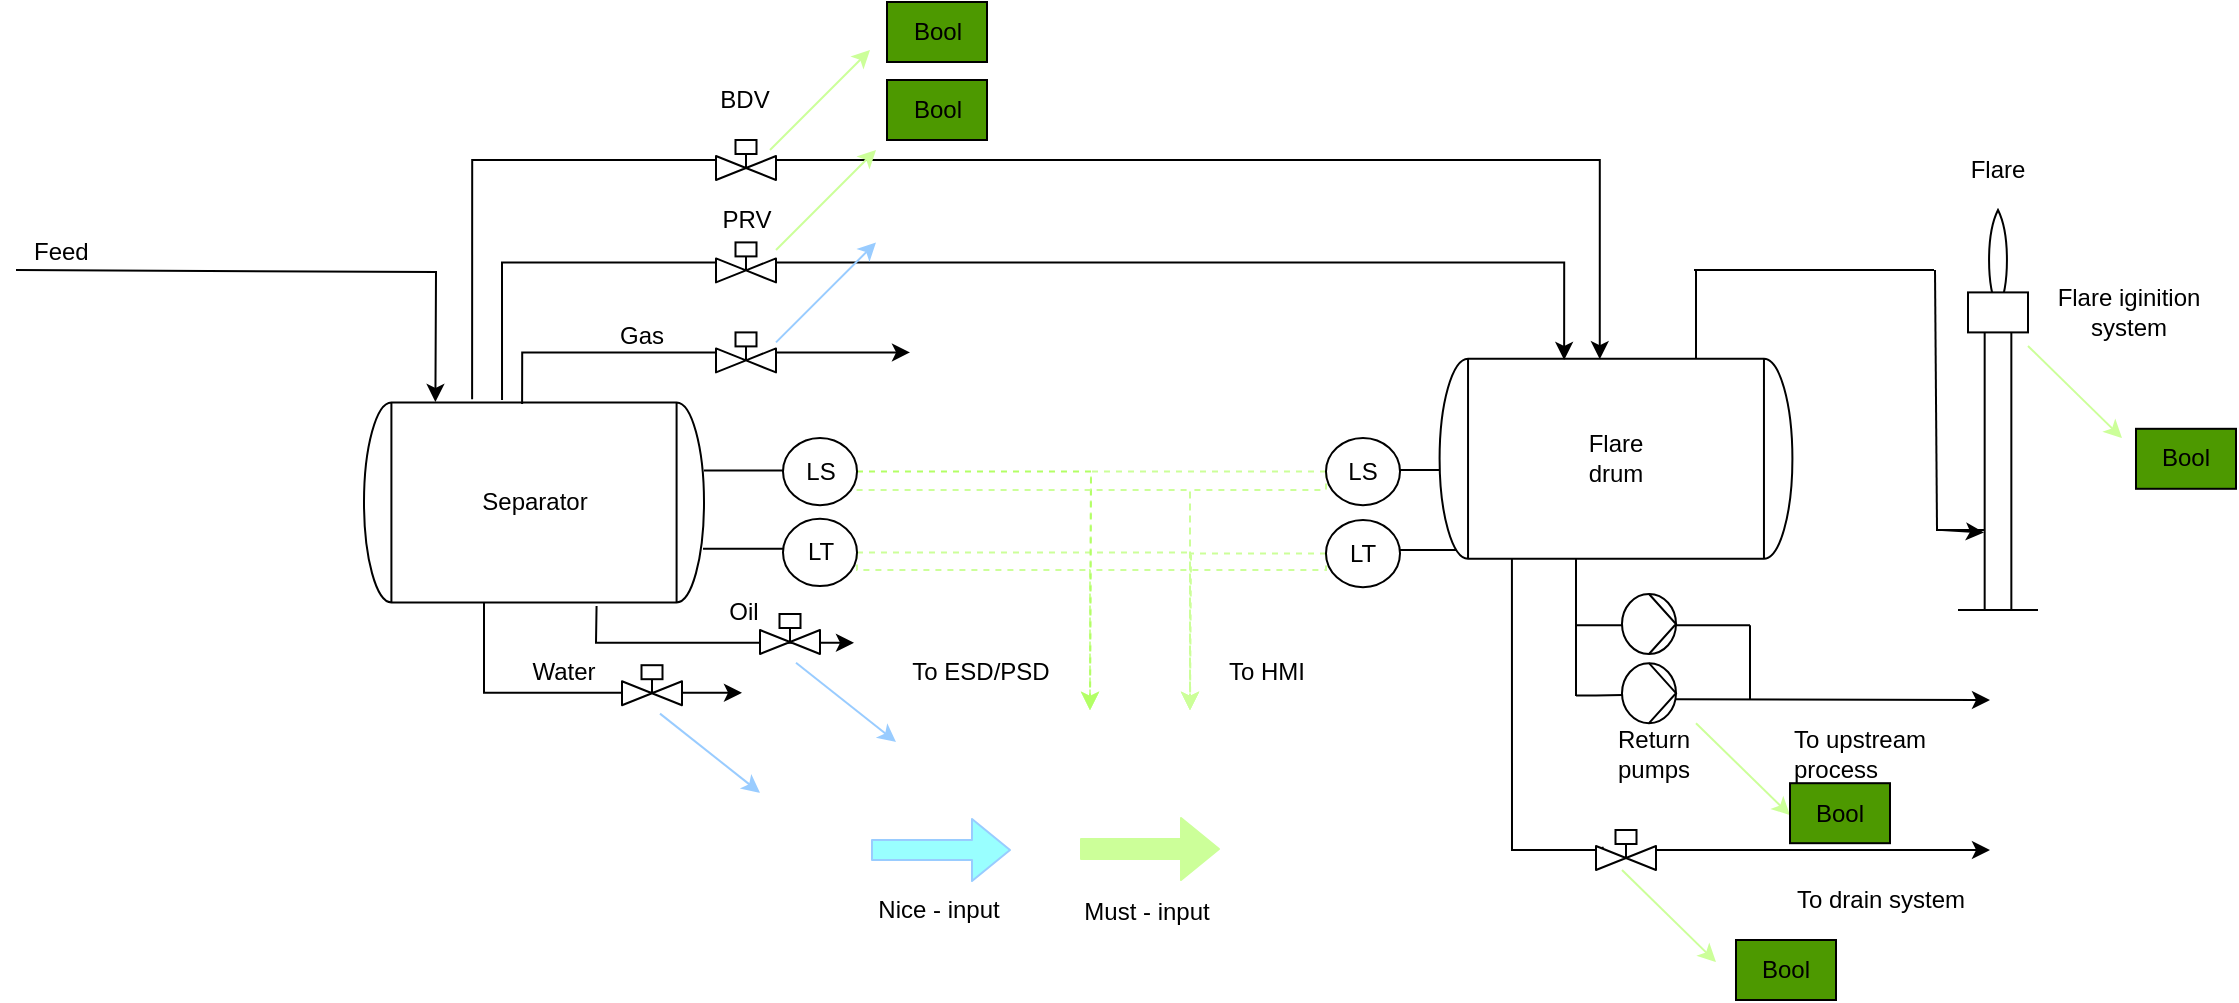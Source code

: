 <mxfile>
    <diagram id="EMuwBuVox5BvlygAPANL" name="Page-1">
        <mxGraphModel dx="2220" dy="912" grid="1" gridSize="10" guides="1" tooltips="1" connect="1" arrows="1" fold="1" page="1" pageScale="1" pageWidth="850" pageHeight="1100" math="0" shadow="0">
            <root>
                <mxCell id="0"/>
                <mxCell id="1" parent="0"/>
                <mxCell id="2" value="" style="endArrow=none;html=1;rounded=0;" edge="1" parent="1">
                    <mxGeometry width="50" height="50" relative="1" as="geometry">
                        <mxPoint x="214" y="434.3" as="sourcePoint"/>
                        <mxPoint x="254" y="434.3" as="targetPoint"/>
                    </mxGeometry>
                </mxCell>
                <mxCell id="3" value="" style="endArrow=none;html=1;rounded=0;" edge="1" parent="1">
                    <mxGeometry width="50" height="50" relative="1" as="geometry">
                        <mxPoint x="555" y="434" as="sourcePoint"/>
                        <mxPoint x="595" y="434" as="targetPoint"/>
                    </mxGeometry>
                </mxCell>
                <mxCell id="4" value="" style="endArrow=none;html=1;rounded=0;" edge="1" parent="1">
                    <mxGeometry width="50" height="50" relative="1" as="geometry">
                        <mxPoint x="555" y="474" as="sourcePoint"/>
                        <mxPoint x="595" y="474" as="targetPoint"/>
                    </mxGeometry>
                </mxCell>
                <mxCell id="5" value="" style="endArrow=none;html=1;rounded=0;" edge="1" parent="1">
                    <mxGeometry width="50" height="50" relative="1" as="geometry">
                        <mxPoint x="830" y="464" as="sourcePoint"/>
                        <mxPoint x="859.0" y="464" as="targetPoint"/>
                    </mxGeometry>
                </mxCell>
                <mxCell id="6" value="Flare" style="text;html=1;strokeColor=none;fillColor=none;align=center;verticalAlign=middle;whiteSpace=wrap;rounded=0;" vertex="1" parent="1">
                    <mxGeometry x="831" y="269" width="60" height="30" as="geometry"/>
                </mxCell>
                <mxCell id="7" value="Oil" style="text;html=1;strokeColor=none;fillColor=none;align=center;verticalAlign=middle;whiteSpace=wrap;rounded=0;" vertex="1" parent="1">
                    <mxGeometry x="199" y="490.4" width="70" height="30" as="geometry"/>
                </mxCell>
                <mxCell id="8" value="" style="shape=mxgraph.pid.vessels.tank;html=1;pointerEvents=1;align=center;verticalLabelPosition=bottom;verticalAlign=top;dashed=0;rotation=-90;" vertex="1" parent="1">
                    <mxGeometry x="79" y="365.2" width="100" height="170" as="geometry"/>
                </mxCell>
                <mxCell id="9" value="" style="endArrow=classic;html=1;rounded=0;exitX=-0.018;exitY=0.684;exitDx=0;exitDy=0;exitPerimeter=0;" edge="1" parent="1" source="8">
                    <mxGeometry width="50" height="50" relative="1" as="geometry">
                        <mxPoint x="167" y="504" as="sourcePoint"/>
                        <mxPoint x="289" y="520.4" as="targetPoint"/>
                        <Array as="points">
                            <mxPoint x="160" y="520.4"/>
                        </Array>
                    </mxGeometry>
                </mxCell>
                <mxCell id="10" value="" style="endArrow=classic;html=1;rounded=0;" edge="1" parent="1">
                    <mxGeometry width="50" height="50" relative="1" as="geometry">
                        <mxPoint x="104" y="500.2" as="sourcePoint"/>
                        <mxPoint x="233" y="545.4" as="targetPoint"/>
                        <Array as="points">
                            <mxPoint x="104" y="545.4"/>
                        </Array>
                    </mxGeometry>
                </mxCell>
                <mxCell id="11" value="Water" style="text;html=1;strokeColor=none;fillColor=none;align=center;verticalAlign=middle;whiteSpace=wrap;rounded=0;" vertex="1" parent="1">
                    <mxGeometry x="109" y="520.4" width="70" height="30" as="geometry"/>
                </mxCell>
                <mxCell id="12" value="" style="verticalLabelPosition=bottom;outlineConnect=0;align=center;dashed=0;html=1;verticalAlign=top;shape=mxgraph.pid.misc.gas_flare;" vertex="1" parent="1">
                    <mxGeometry x="841" y="304" width="40" height="200" as="geometry"/>
                </mxCell>
                <mxCell id="13" value="" style="endArrow=none;html=1;rounded=0;" edge="1" parent="1">
                    <mxGeometry width="50" height="50" relative="1" as="geometry">
                        <mxPoint x="650" y="547" as="sourcePoint"/>
                        <mxPoint x="650" y="477" as="targetPoint"/>
                    </mxGeometry>
                </mxCell>
                <mxCell id="14" value="" style="endArrow=none;html=1;rounded=0;" edge="1" parent="1">
                    <mxGeometry width="50" height="50" relative="1" as="geometry">
                        <mxPoint x="650" y="546.8" as="sourcePoint"/>
                        <mxPoint x="680" y="546.4" as="targetPoint"/>
                        <Array as="points">
                            <mxPoint x="660" y="546.8"/>
                        </Array>
                    </mxGeometry>
                </mxCell>
                <mxCell id="15" value="" style="shape=mxgraph.pid.pumps_-_iso.pump_(liquid);html=1;pointerEvents=1;align=center;verticalLabelPosition=bottom;verticalAlign=top;dashed=0;" vertex="1" parent="1">
                    <mxGeometry x="673" y="530.6" width="27" height="30" as="geometry"/>
                </mxCell>
                <mxCell id="16" value="" style="endArrow=classic;html=1;rounded=0;exitX=1;exitY=0.5;exitDx=0;exitDy=0;exitPerimeter=0;" edge="1" parent="1">
                    <mxGeometry width="50" height="50" relative="1" as="geometry">
                        <mxPoint x="700" y="548.6" as="sourcePoint"/>
                        <mxPoint x="857" y="549" as="targetPoint"/>
                    </mxGeometry>
                </mxCell>
                <mxCell id="17" value="To upstream process" style="text;html=1;strokeColor=none;fillColor=none;align=left;verticalAlign=middle;whiteSpace=wrap;rounded=0;" vertex="1" parent="1">
                    <mxGeometry x="757" y="560.6" width="104" height="30" as="geometry"/>
                </mxCell>
                <mxCell id="18" value="" style="endArrow=none;html=1;rounded=0;" edge="1" parent="1">
                    <mxGeometry width="50" height="50" relative="1" as="geometry">
                        <mxPoint x="710" y="384" as="sourcePoint"/>
                        <mxPoint x="710" y="334" as="targetPoint"/>
                    </mxGeometry>
                </mxCell>
                <mxCell id="19" value="" style="shape=mxgraph.pid.vessels.tank;html=1;pointerEvents=1;align=center;verticalLabelPosition=bottom;verticalAlign=top;dashed=0;rotation=-90;" vertex="1" parent="1">
                    <mxGeometry x="620" y="340.2" width="100" height="176.4" as="geometry"/>
                </mxCell>
                <mxCell id="20" value="" style="endArrow=none;html=1;rounded=0;" edge="1" parent="1">
                    <mxGeometry width="50" height="50" relative="1" as="geometry">
                        <mxPoint x="709" y="334" as="sourcePoint"/>
                        <mxPoint x="829" y="334" as="targetPoint"/>
                    </mxGeometry>
                </mxCell>
                <mxCell id="21" value="" style="endArrow=none;html=1;rounded=0;" edge="1" parent="1">
                    <mxGeometry width="50" height="50" relative="1" as="geometry">
                        <mxPoint x="830.5" y="464" as="sourcePoint"/>
                        <mxPoint x="829.5" y="334" as="targetPoint"/>
                    </mxGeometry>
                </mxCell>
                <mxCell id="22" value="Flare drum" style="text;html=1;strokeColor=none;fillColor=none;align=center;verticalAlign=middle;whiteSpace=wrap;rounded=0;" vertex="1" parent="1">
                    <mxGeometry x="641" y="413.4" width="58" height="30" as="geometry"/>
                </mxCell>
                <mxCell id="23" value="Return pumps" style="text;html=1;strokeColor=none;fillColor=none;align=center;verticalAlign=middle;whiteSpace=wrap;rounded=0;" vertex="1" parent="1">
                    <mxGeometry x="660" y="560.6" width="58" height="30" as="geometry"/>
                </mxCell>
                <mxCell id="24" value="Gas" style="text;html=1;strokeColor=none;fillColor=none;align=left;verticalAlign=middle;whiteSpace=wrap;rounded=0;" vertex="1" parent="1">
                    <mxGeometry x="170" y="358.4" width="40" height="16.8" as="geometry"/>
                </mxCell>
                <mxCell id="25" style="edgeStyle=orthogonalEdgeStyle;rounded=0;html=1;entryX=0.994;entryY=0.353;entryDx=0;entryDy=0;entryPerimeter=0;endArrow=classic;endFill=1;" edge="1" parent="1" source="27" target="19">
                    <mxGeometry relative="1" as="geometry"/>
                </mxCell>
                <mxCell id="26" style="edgeStyle=orthogonalEdgeStyle;rounded=0;html=1;entryX=1.012;entryY=0.406;entryDx=0;entryDy=0;entryPerimeter=0;endArrow=none;endFill=0;" edge="1" parent="1" source="27" target="8">
                    <mxGeometry relative="1" as="geometry"/>
                </mxCell>
                <mxCell id="27" value="" style="verticalLabelPosition=bottom;align=center;html=1;verticalAlign=top;pointerEvents=1;dashed=0;shape=mxgraph.pid2valves.valve;valveType=gate;actuator=powered" vertex="1" parent="1">
                    <mxGeometry x="220" y="320.2" width="30" height="20" as="geometry"/>
                </mxCell>
                <mxCell id="28" value="" style="part=1;strokeColor=none;fillColor=none;fontStyle=1;fontSize=14;" vertex="1" parent="27">
                    <mxGeometry x="9.75" width="10.5" height="7" as="geometry"/>
                </mxCell>
                <mxCell id="29" value="" style="verticalLabelPosition=bottom;align=center;html=1;verticalAlign=top;pointerEvents=1;dashed=0;shape=mxgraph.pid2valves.valve;valveType=gate;actuator=powered" vertex="1" parent="1">
                    <mxGeometry x="242" y="506" width="30" height="20" as="geometry"/>
                </mxCell>
                <mxCell id="30" value="" style="part=1;strokeColor=none;fillColor=none;fontStyle=1;fontSize=14;" vertex="1" parent="29">
                    <mxGeometry x="9.75" width="10.5" height="7" as="geometry"/>
                </mxCell>
                <mxCell id="31" value="" style="verticalLabelPosition=bottom;align=center;html=1;verticalAlign=top;pointerEvents=1;dashed=0;shape=mxgraph.pid2valves.valve;valveType=gate;actuator=powered" vertex="1" parent="1">
                    <mxGeometry x="173" y="531.6" width="30" height="20" as="geometry"/>
                </mxCell>
                <mxCell id="32" value="" style="part=1;strokeColor=none;fillColor=none;fontStyle=1;fontSize=14;" vertex="1" parent="31">
                    <mxGeometry x="9.75" width="10.5" height="7" as="geometry"/>
                </mxCell>
                <mxCell id="33" value="" style="endArrow=classic;html=1;rounded=0;entryX=1.002;entryY=0.21;entryDx=0;entryDy=0;entryPerimeter=0;" edge="1" parent="1" target="8">
                    <mxGeometry width="50" height="50" relative="1" as="geometry">
                        <mxPoint x="-130" y="334" as="sourcePoint"/>
                        <mxPoint x="80" y="404" as="targetPoint"/>
                        <Array as="points">
                            <mxPoint x="80" y="335"/>
                        </Array>
                    </mxGeometry>
                </mxCell>
                <mxCell id="34" value="Feed" style="text;html=1;strokeColor=none;fillColor=none;align=left;verticalAlign=middle;whiteSpace=wrap;rounded=0;" vertex="1" parent="1">
                    <mxGeometry x="-123" y="310" width="36" height="30" as="geometry"/>
                </mxCell>
                <mxCell id="35" value="" style="endArrow=classic;html=1;rounded=0;" edge="1" parent="1">
                    <mxGeometry width="50" height="50" relative="1" as="geometry">
                        <mxPoint x="833" y="464" as="sourcePoint"/>
                        <mxPoint x="854.0" y="465.2" as="targetPoint"/>
                    </mxGeometry>
                </mxCell>
                <mxCell id="36" style="edgeStyle=orthogonalEdgeStyle;html=1;exitX=1;exitY=0.5;exitDx=0;exitDy=0;dashed=1;rounded=0;fillColor=#CCFF99;strokeColor=#CCFF99;" edge="1" parent="1" source="38">
                    <mxGeometry relative="1" as="geometry">
                        <mxPoint x="457" y="554" as="targetPoint"/>
                    </mxGeometry>
                </mxCell>
                <mxCell id="37" style="edgeStyle=orthogonalEdgeStyle;html=1;exitX=1;exitY=0.5;exitDx=0;exitDy=0;dashed=1;rounded=0;strokeColor=#CCFF99;" edge="1" parent="1" source="38">
                    <mxGeometry relative="1" as="geometry">
                        <mxPoint x="407" y="554" as="targetPoint"/>
                        <Array as="points">
                            <mxPoint x="291" y="484"/>
                            <mxPoint x="407" y="484"/>
                        </Array>
                    </mxGeometry>
                </mxCell>
                <mxCell id="38" value="LT" style="ellipse;whiteSpace=wrap;html=1;" vertex="1" parent="1">
                    <mxGeometry x="253.5" y="458.4" width="37" height="33.6" as="geometry"/>
                </mxCell>
                <mxCell id="39" value="" style="endArrow=none;html=1;rounded=0;" edge="1" parent="1">
                    <mxGeometry width="50" height="50" relative="1" as="geometry">
                        <mxPoint x="213.5" y="473.4" as="sourcePoint"/>
                        <mxPoint x="253.5" y="473.4" as="targetPoint"/>
                    </mxGeometry>
                </mxCell>
                <mxCell id="40" style="edgeStyle=orthogonalEdgeStyle;html=1;exitX=0;exitY=0.5;exitDx=0;exitDy=0;dashed=1;rounded=0;fillColor=#CCFF99;strokeColor=#CCFF99;" edge="1" parent="1" source="42">
                    <mxGeometry relative="1" as="geometry">
                        <mxPoint x="457" y="554" as="targetPoint"/>
                        <Array as="points">
                            <mxPoint x="457" y="476"/>
                        </Array>
                    </mxGeometry>
                </mxCell>
                <mxCell id="41" style="edgeStyle=orthogonalEdgeStyle;html=1;exitX=0;exitY=0.5;exitDx=0;exitDy=0;dashed=1;rounded=0;strokeColor=#CCFF99;" edge="1" parent="1" source="42">
                    <mxGeometry relative="1" as="geometry">
                        <mxPoint x="407" y="554" as="targetPoint"/>
                        <Array as="points">
                            <mxPoint x="525" y="484"/>
                            <mxPoint x="407" y="484"/>
                        </Array>
                    </mxGeometry>
                </mxCell>
                <mxCell id="42" value="LT" style="ellipse;whiteSpace=wrap;html=1;" vertex="1" parent="1">
                    <mxGeometry x="525" y="459" width="37" height="33.6" as="geometry"/>
                </mxCell>
                <mxCell id="43" style="edgeStyle=orthogonalEdgeStyle;html=1;dashed=1;rounded=0;strokeColor=#CCFF99;" edge="1" parent="1" source="45">
                    <mxGeometry relative="1" as="geometry">
                        <mxPoint x="407" y="554" as="targetPoint"/>
                    </mxGeometry>
                </mxCell>
                <mxCell id="44" style="edgeStyle=orthogonalEdgeStyle;html=1;exitX=0;exitY=0.5;exitDx=0;exitDy=0;dashed=1;rounded=0;fillColor=#CCFF99;strokeColor=#CCFF99;" edge="1" parent="1" source="45">
                    <mxGeometry relative="1" as="geometry">
                        <mxPoint x="457" y="554" as="targetPoint"/>
                        <Array as="points">
                            <mxPoint x="525" y="444"/>
                            <mxPoint x="457" y="444"/>
                        </Array>
                    </mxGeometry>
                </mxCell>
                <mxCell id="45" value="LS" style="ellipse;whiteSpace=wrap;html=1;" vertex="1" parent="1">
                    <mxGeometry x="525" y="418" width="37" height="33.6" as="geometry"/>
                </mxCell>
                <mxCell id="46" style="edgeStyle=orthogonalEdgeStyle;html=1;exitX=1;exitY=0.5;exitDx=0;exitDy=0;dashed=1;rounded=0;strokeColor=#B3FF66;" edge="1" parent="1" source="48">
                    <mxGeometry relative="1" as="geometry">
                        <mxPoint x="407" y="554" as="targetPoint"/>
                    </mxGeometry>
                </mxCell>
                <mxCell id="47" style="edgeStyle=orthogonalEdgeStyle;html=1;exitX=1;exitY=0.5;exitDx=0;exitDy=0;dashed=1;rounded=0;fillColor=#CCFF99;strokeColor=#CCFF99;" edge="1" parent="1" source="48">
                    <mxGeometry relative="1" as="geometry">
                        <mxPoint x="457" y="554" as="targetPoint"/>
                        <Array as="points">
                            <mxPoint x="286" y="435"/>
                            <mxPoint x="286" y="444"/>
                            <mxPoint x="457" y="444"/>
                        </Array>
                    </mxGeometry>
                </mxCell>
                <mxCell id="48" value="LS" style="ellipse;whiteSpace=wrap;html=1;" vertex="1" parent="1">
                    <mxGeometry x="253.5" y="418.0" width="37" height="33.6" as="geometry"/>
                </mxCell>
                <mxCell id="49" value="To ESD/PSD" style="text;html=1;align=center;verticalAlign=middle;resizable=0;points=[];autosize=1;strokeColor=none;fillColor=none;" vertex="1" parent="1">
                    <mxGeometry x="307" y="520.4" width="90" height="30" as="geometry"/>
                </mxCell>
                <mxCell id="50" value="To HMI" style="text;html=1;align=center;verticalAlign=middle;resizable=0;points=[];autosize=1;strokeColor=none;fillColor=none;" vertex="1" parent="1">
                    <mxGeometry x="465" y="520.4" width="60" height="30" as="geometry"/>
                </mxCell>
                <mxCell id="51" value="" style="edgeStyle=orthogonalEdgeStyle;orthogonalLoop=1;jettySize=auto;html=1;rounded=0;startArrow=none;exitX=1;exitY=0.417;exitDx=0;exitDy=0;exitPerimeter=0;" edge="1" parent="1" source="70">
                    <mxGeometry width="100" relative="1" as="geometry">
                        <mxPoint x="697" y="624" as="sourcePoint"/>
                        <mxPoint x="857" y="624" as="targetPoint"/>
                        <Array as="points">
                            <mxPoint x="690" y="624"/>
                        </Array>
                    </mxGeometry>
                </mxCell>
                <mxCell id="52" value="To drain system" style="text;html=1;align=center;verticalAlign=middle;resizable=0;points=[];autosize=1;strokeColor=none;fillColor=none;" vertex="1" parent="1">
                    <mxGeometry x="747" y="634" width="110" height="30" as="geometry"/>
                </mxCell>
                <mxCell id="53" value="" style="line;strokeWidth=1;html=1;" vertex="1" parent="1">
                    <mxGeometry x="650" y="506.6" width="87" height="10" as="geometry"/>
                </mxCell>
                <mxCell id="54" value="Separator" style="text;html=1;align=center;verticalAlign=middle;resizable=0;points=[];autosize=1;strokeColor=none;fillColor=none;" vertex="1" parent="1">
                    <mxGeometry x="89" y="435.2" width="80" height="30" as="geometry"/>
                </mxCell>
                <mxCell id="55" value="" style="whiteSpace=wrap;html=1;" vertex="1" parent="1">
                    <mxGeometry x="846" y="345.2" width="30" height="20" as="geometry"/>
                </mxCell>
                <mxCell id="56" value="Flare iginition&lt;br&gt;system" style="text;html=1;align=center;verticalAlign=middle;resizable=0;points=[];autosize=1;strokeColor=none;fillColor=none;" vertex="1" parent="1">
                    <mxGeometry x="881" y="335.2" width="90" height="40" as="geometry"/>
                </mxCell>
                <mxCell id="57" value="" style="shape=mxgraph.pid.pumps_-_iso.pump_(liquid);html=1;pointerEvents=1;align=center;verticalLabelPosition=bottom;verticalAlign=top;dashed=0;" vertex="1" parent="1">
                    <mxGeometry x="673" y="496.0" width="27" height="30" as="geometry"/>
                </mxCell>
                <mxCell id="58" value="" style="endArrow=none;html=1;entryX=1;entryY=0.5;entryDx=0;entryDy=0;entryPerimeter=0;" edge="1" parent="1" target="53">
                    <mxGeometry width="50" height="50" relative="1" as="geometry">
                        <mxPoint x="737" y="549" as="sourcePoint"/>
                        <mxPoint x="697" y="464" as="targetPoint"/>
                    </mxGeometry>
                </mxCell>
                <mxCell id="59" style="edgeStyle=orthogonalEdgeStyle;html=1;entryX=0.998;entryY=0.454;entryDx=0;entryDy=0;entryPerimeter=0;rounded=0;" edge="1" parent="1" source="61" target="19">
                    <mxGeometry relative="1" as="geometry"/>
                </mxCell>
                <mxCell id="60" style="edgeStyle=orthogonalEdgeStyle;html=1;entryX=1.016;entryY=0.318;entryDx=0;entryDy=0;entryPerimeter=0;rounded=0;endArrow=none;endFill=0;" edge="1" parent="1" source="61" target="8">
                    <mxGeometry relative="1" as="geometry"/>
                </mxCell>
                <mxCell id="61" value="" style="verticalLabelPosition=bottom;align=center;html=1;verticalAlign=top;pointerEvents=1;dashed=0;shape=mxgraph.pid2valves.valve;valveType=gate;actuator=powered" vertex="1" parent="1">
                    <mxGeometry x="220" y="269" width="30" height="20" as="geometry"/>
                </mxCell>
                <mxCell id="62" value="" style="part=1;strokeColor=none;fillColor=none;fontStyle=1;fontSize=14;" vertex="1" parent="61">
                    <mxGeometry x="9.75" width="10.5" height="7" as="geometry"/>
                </mxCell>
                <mxCell id="63" style="edgeStyle=orthogonalEdgeStyle;rounded=0;html=1;entryX=0.992;entryY=0.465;entryDx=0;entryDy=0;entryPerimeter=0;endArrow=none;endFill=0;" edge="1" parent="1" source="65" target="8">
                    <mxGeometry relative="1" as="geometry"/>
                </mxCell>
                <mxCell id="64" style="edgeStyle=orthogonalEdgeStyle;rounded=0;html=1;endArrow=classic;endFill=1;" edge="1" parent="1" source="65">
                    <mxGeometry relative="1" as="geometry">
                        <mxPoint x="317" y="375.2" as="targetPoint"/>
                    </mxGeometry>
                </mxCell>
                <mxCell id="65" value="" style="verticalLabelPosition=bottom;align=center;html=1;verticalAlign=top;pointerEvents=1;dashed=0;shape=mxgraph.pid2valves.valve;valveType=gate;actuator=powered" vertex="1" parent="1">
                    <mxGeometry x="220" y="365.2" width="30" height="20" as="geometry"/>
                </mxCell>
                <mxCell id="66" value="" style="part=1;strokeColor=none;fillColor=none;fontStyle=1;fontSize=14;" vertex="1" parent="65">
                    <mxGeometry x="9.75" width="10.5" height="7" as="geometry"/>
                </mxCell>
                <mxCell id="67" value="PRV" style="text;html=1;align=center;verticalAlign=middle;resizable=0;points=[];autosize=1;strokeColor=none;fillColor=none;strokeWidth=1;" vertex="1" parent="1">
                    <mxGeometry x="210" y="294" width="50" height="30" as="geometry"/>
                </mxCell>
                <mxCell id="68" value="BDV" style="text;html=1;align=center;verticalAlign=middle;resizable=0;points=[];autosize=1;strokeColor=none;fillColor=none;" vertex="1" parent="1">
                    <mxGeometry x="209" y="234" width="50" height="30" as="geometry"/>
                </mxCell>
                <mxCell id="69" value="" style="edgeStyle=orthogonalEdgeStyle;orthogonalLoop=1;jettySize=auto;html=1;exitX=0.003;exitY=0.205;exitDx=0;exitDy=0;exitPerimeter=0;rounded=0;endArrow=none;entryX=0.111;entryY=0.417;entryDx=0;entryDy=0;entryPerimeter=0;" edge="1" parent="1" source="19" target="70">
                    <mxGeometry width="100" relative="1" as="geometry">
                        <mxPoint x="617.962" y="478.1" as="sourcePoint"/>
                        <mxPoint x="657" y="624" as="targetPoint"/>
                        <Array as="points">
                            <mxPoint x="618" y="624"/>
                            <mxPoint x="663" y="624"/>
                        </Array>
                    </mxGeometry>
                </mxCell>
                <mxCell id="70" value="" style="verticalLabelPosition=bottom;align=center;html=1;verticalAlign=top;pointerEvents=1;dashed=0;shape=mxgraph.pid2valves.valve;valveType=gate;actuator=powered" vertex="1" parent="1">
                    <mxGeometry x="660" y="614" width="30" height="20" as="geometry"/>
                </mxCell>
                <mxCell id="71" value="" style="part=1;strokeColor=none;fillColor=none;fontStyle=1;fontSize=14;" vertex="1" parent="70">
                    <mxGeometry x="9.75" width="10.5" height="7" as="geometry"/>
                </mxCell>
                <mxCell id="72" value="" style="endArrow=classic;html=1;strokeColor=#CCFF99;fillColor=#CCFF99;" edge="1" parent="1">
                    <mxGeometry width="50" height="50" relative="1" as="geometry">
                        <mxPoint x="247" y="274" as="sourcePoint"/>
                        <mxPoint x="297" y="224" as="targetPoint"/>
                    </mxGeometry>
                </mxCell>
                <mxCell id="73" value="" style="endArrow=classic;html=1;strokeColor=#CCFF99;fillColor=#CCFF99;" edge="1" parent="1">
                    <mxGeometry width="50" height="50" relative="1" as="geometry">
                        <mxPoint x="250" y="324" as="sourcePoint"/>
                        <mxPoint x="300" y="274" as="targetPoint"/>
                    </mxGeometry>
                </mxCell>
                <mxCell id="74" value="" style="endArrow=classic;html=1;strokeColor=#99CCFF;fillColor=#CCFF99;" edge="1" parent="1">
                    <mxGeometry width="50" height="50" relative="1" as="geometry">
                        <mxPoint x="250" y="370.2" as="sourcePoint"/>
                        <mxPoint x="300" y="320.2" as="targetPoint"/>
                    </mxGeometry>
                </mxCell>
                <mxCell id="75" value="" style="endArrow=classic;html=1;strokeColor=#99CCFF;fillColor=#CCFF99;" edge="1" parent="1">
                    <mxGeometry width="50" height="50" relative="1" as="geometry">
                        <mxPoint x="260" y="530.4" as="sourcePoint"/>
                        <mxPoint x="310" y="570" as="targetPoint"/>
                    </mxGeometry>
                </mxCell>
                <mxCell id="76" value="" style="endArrow=classic;html=1;strokeColor=#99CCFF;fillColor=#CCFF99;" edge="1" parent="1">
                    <mxGeometry width="50" height="50" relative="1" as="geometry">
                        <mxPoint x="192" y="555.8" as="sourcePoint"/>
                        <mxPoint x="242" y="595.4" as="targetPoint"/>
                    </mxGeometry>
                </mxCell>
                <mxCell id="77" value="" style="endArrow=classic;html=1;strokeColor=#CCFF99;fillColor=#CCFF99;" edge="1" parent="1">
                    <mxGeometry width="50" height="50" relative="1" as="geometry">
                        <mxPoint x="673" y="634" as="sourcePoint"/>
                        <mxPoint x="720" y="680" as="targetPoint"/>
                    </mxGeometry>
                </mxCell>
                <mxCell id="78" value="" style="endArrow=classic;html=1;strokeColor=#CCFF99;fillColor=#CCFF99;" edge="1" parent="1">
                    <mxGeometry width="50" height="50" relative="1" as="geometry">
                        <mxPoint x="710" y="560.6" as="sourcePoint"/>
                        <mxPoint x="757" y="606.6" as="targetPoint"/>
                    </mxGeometry>
                </mxCell>
                <mxCell id="79" value="" style="endArrow=classic;html=1;strokeColor=#CCFF99;fillColor=#CCFF99;" edge="1" parent="1">
                    <mxGeometry width="50" height="50" relative="1" as="geometry">
                        <mxPoint x="876" y="372" as="sourcePoint"/>
                        <mxPoint x="923" y="418" as="targetPoint"/>
                    </mxGeometry>
                </mxCell>
                <mxCell id="80" value="" style="shape=flexArrow;endArrow=classic;html=1;strokeColor=#CCFF99;fillColor=#CCFF99;" edge="1" parent="1">
                    <mxGeometry width="50" height="50" relative="1" as="geometry">
                        <mxPoint x="402" y="623.5" as="sourcePoint"/>
                        <mxPoint x="472" y="623.5" as="targetPoint"/>
                    </mxGeometry>
                </mxCell>
                <mxCell id="81" value="" style="shape=flexArrow;endArrow=classic;html=1;strokeColor=#99CCFF;fillColor=#99FFFF;" edge="1" parent="1">
                    <mxGeometry width="50" height="50" relative="1" as="geometry">
                        <mxPoint x="297.5" y="624" as="sourcePoint"/>
                        <mxPoint x="367.5" y="624" as="targetPoint"/>
                    </mxGeometry>
                </mxCell>
                <mxCell id="82" value="Must - input" style="text;html=1;align=center;verticalAlign=middle;resizable=0;points=[];autosize=1;strokeColor=none;fillColor=none;" vertex="1" parent="1">
                    <mxGeometry x="390" y="640" width="90" height="30" as="geometry"/>
                </mxCell>
                <mxCell id="83" value="Nice - input" style="text;html=1;align=center;verticalAlign=middle;resizable=0;points=[];autosize=1;strokeColor=none;fillColor=none;" vertex="1" parent="1">
                    <mxGeometry x="290.5" y="639" width="80" height="30" as="geometry"/>
                </mxCell>
                <mxCell id="84" value="Bool" style="whiteSpace=wrap;html=1;fillColor=#4D9900;" vertex="1" parent="1">
                    <mxGeometry x="305.5" y="200" width="50" height="30" as="geometry"/>
                </mxCell>
                <mxCell id="85" value="Bool" style="whiteSpace=wrap;html=1;fillColor=#4D9900;" vertex="1" parent="1">
                    <mxGeometry x="305.5" y="239" width="50" height="30" as="geometry"/>
                </mxCell>
                <mxCell id="86" value="Bool" style="whiteSpace=wrap;html=1;fillColor=#4D9900;" vertex="1" parent="1">
                    <mxGeometry x="930" y="413.4" width="50" height="30" as="geometry"/>
                </mxCell>
                <mxCell id="87" value="Bool" style="whiteSpace=wrap;html=1;fillColor=#4D9900;" vertex="1" parent="1">
                    <mxGeometry x="757" y="590.6" width="50" height="30" as="geometry"/>
                </mxCell>
                <mxCell id="88" value="Bool" style="whiteSpace=wrap;html=1;fillColor=#4D9900;" vertex="1" parent="1">
                    <mxGeometry x="730" y="669" width="50" height="30" as="geometry"/>
                </mxCell>
            </root>
        </mxGraphModel>
    </diagram>
</mxfile>